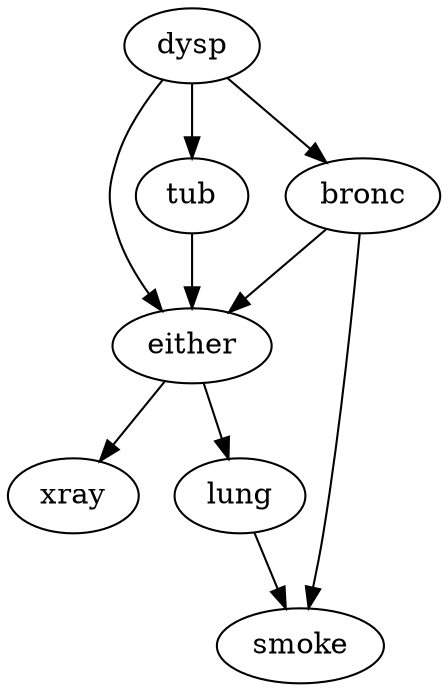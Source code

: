 digraph G {
    "either" -> "xray";
    "dysp" -> "bronc";
    "tub" -> "either";
    "bronc" -> "either";
    "dysp" -> "either";
    "either" -> "lung";
    "dysp" -> "tub";
    "lung" -> "smoke";
    "bronc" -> "smoke";
}
